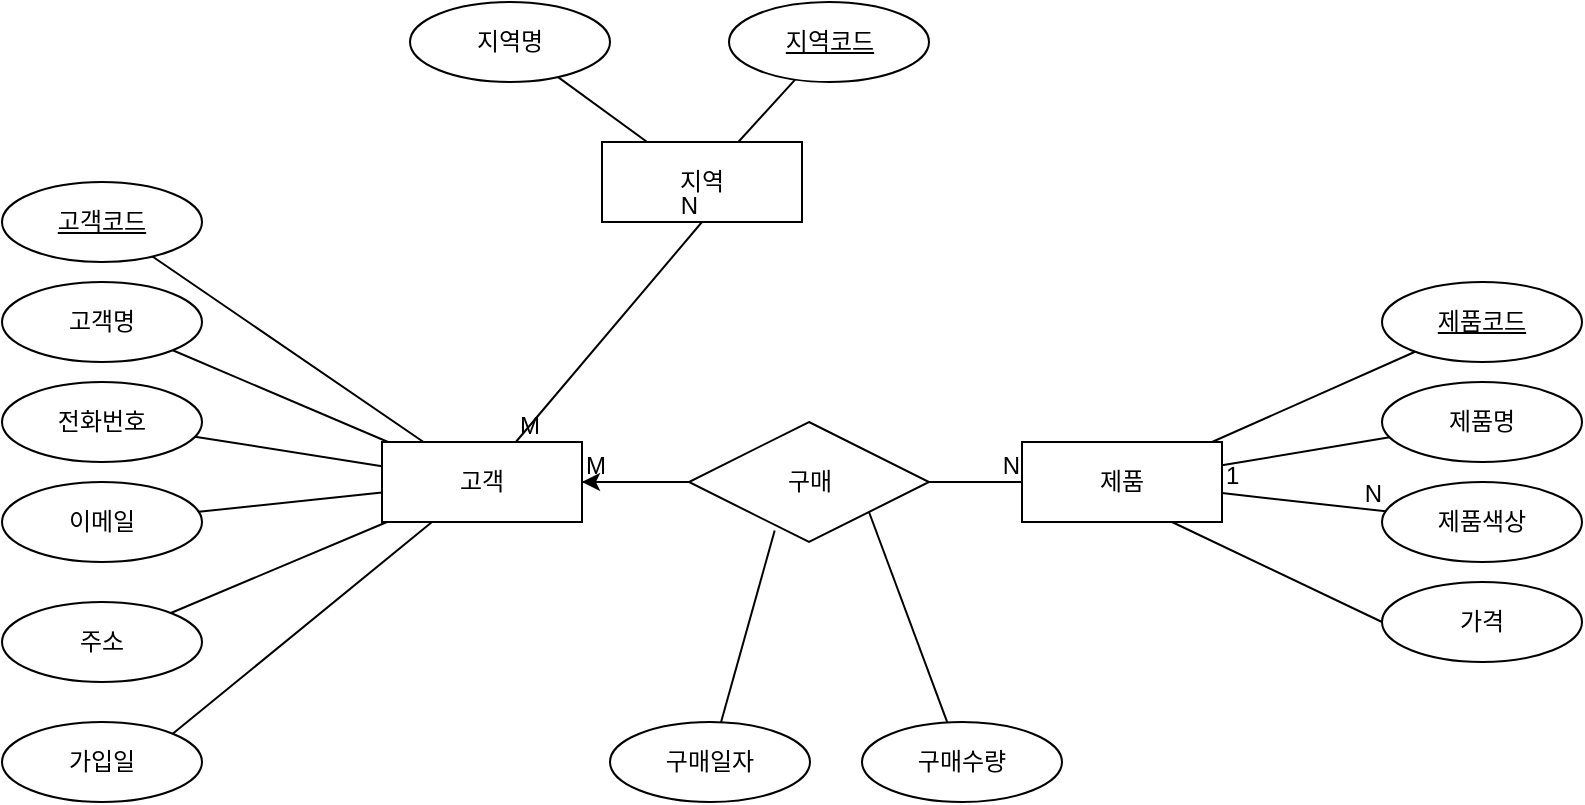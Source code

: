 <mxfile version="23.0.2" type="github">
  <diagram name="페이지-1" id="bGEVBG2FseXp_-AttUYg">
    <mxGraphModel dx="1446" dy="2026" grid="1" gridSize="10" guides="1" tooltips="1" connect="1" arrows="1" fold="1" page="1" pageScale="1" pageWidth="827" pageHeight="1169" math="0" shadow="0">
      <root>
        <mxCell id="0" />
        <mxCell id="1" parent="0" />
        <mxCell id="1sm2T6wGhZLUfVtQe32v-12" value="고객" style="whiteSpace=wrap;html=1;align=center;" vertex="1" parent="1">
          <mxGeometry x="200" y="210" width="100" height="40" as="geometry" />
        </mxCell>
        <mxCell id="1sm2T6wGhZLUfVtQe32v-14" value="제품" style="whiteSpace=wrap;html=1;align=center;" vertex="1" parent="1">
          <mxGeometry x="520" y="210" width="100" height="40" as="geometry" />
        </mxCell>
        <mxCell id="1sm2T6wGhZLUfVtQe32v-15" value="고객코드" style="ellipse;whiteSpace=wrap;html=1;align=center;fontStyle=4;" vertex="1" parent="1">
          <mxGeometry x="10" y="80" width="100" height="40" as="geometry" />
        </mxCell>
        <mxCell id="1sm2T6wGhZLUfVtQe32v-16" value="전화번호" style="ellipse;whiteSpace=wrap;html=1;align=center;" vertex="1" parent="1">
          <mxGeometry x="10" y="180" width="100" height="40" as="geometry" />
        </mxCell>
        <mxCell id="1sm2T6wGhZLUfVtQe32v-17" value="이메일" style="ellipse;whiteSpace=wrap;html=1;align=center;" vertex="1" parent="1">
          <mxGeometry x="10" y="230" width="100" height="40" as="geometry" />
        </mxCell>
        <mxCell id="1sm2T6wGhZLUfVtQe32v-18" value="주소" style="ellipse;whiteSpace=wrap;html=1;align=center;" vertex="1" parent="1">
          <mxGeometry x="10" y="290" width="100" height="40" as="geometry" />
        </mxCell>
        <mxCell id="1sm2T6wGhZLUfVtQe32v-19" value="고객명" style="ellipse;whiteSpace=wrap;html=1;align=center;" vertex="1" parent="1">
          <mxGeometry x="10" y="130" width="100" height="40" as="geometry" />
        </mxCell>
        <mxCell id="1sm2T6wGhZLUfVtQe32v-21" value="가입일" style="ellipse;whiteSpace=wrap;html=1;align=center;" vertex="1" parent="1">
          <mxGeometry x="10" y="350" width="100" height="40" as="geometry" />
        </mxCell>
        <mxCell id="1sm2T6wGhZLUfVtQe32v-23" value="가격" style="ellipse;whiteSpace=wrap;html=1;align=center;" vertex="1" parent="1">
          <mxGeometry x="700" y="280" width="100" height="40" as="geometry" />
        </mxCell>
        <mxCell id="1sm2T6wGhZLUfVtQe32v-24" value="제품색상" style="ellipse;whiteSpace=wrap;html=1;align=center;" vertex="1" parent="1">
          <mxGeometry x="700" y="230" width="100" height="40" as="geometry" />
        </mxCell>
        <mxCell id="1sm2T6wGhZLUfVtQe32v-25" value="제품명" style="ellipse;whiteSpace=wrap;html=1;align=center;" vertex="1" parent="1">
          <mxGeometry x="700" y="180" width="100" height="40" as="geometry" />
        </mxCell>
        <mxCell id="1sm2T6wGhZLUfVtQe32v-26" value="제품코드" style="ellipse;whiteSpace=wrap;html=1;align=center;fontStyle=4;" vertex="1" parent="1">
          <mxGeometry x="700" y="130" width="100" height="40" as="geometry" />
        </mxCell>
        <mxCell id="1sm2T6wGhZLUfVtQe32v-28" value="구매수량" style="ellipse;whiteSpace=wrap;html=1;align=center;" vertex="1" parent="1">
          <mxGeometry x="440" y="350" width="100" height="40" as="geometry" />
        </mxCell>
        <mxCell id="1sm2T6wGhZLUfVtQe32v-29" value="구매일자" style="ellipse;whiteSpace=wrap;html=1;align=center;" vertex="1" parent="1">
          <mxGeometry x="314" y="350" width="100" height="40" as="geometry" />
        </mxCell>
        <mxCell id="1sm2T6wGhZLUfVtQe32v-30" value="지역명" style="ellipse;whiteSpace=wrap;html=1;align=center;" vertex="1" parent="1">
          <mxGeometry x="214" y="-10" width="100" height="40" as="geometry" />
        </mxCell>
        <mxCell id="1sm2T6wGhZLUfVtQe32v-31" value="지역" style="whiteSpace=wrap;html=1;align=center;" vertex="1" parent="1">
          <mxGeometry x="310" y="60" width="100" height="40" as="geometry" />
        </mxCell>
        <mxCell id="1sm2T6wGhZLUfVtQe32v-32" value="" style="endArrow=none;html=1;rounded=0;exitX=1;exitY=0.5;exitDx=0;exitDy=0;" edge="1" parent="1" source="1sm2T6wGhZLUfVtQe32v-12" target="1sm2T6wGhZLUfVtQe32v-14">
          <mxGeometry relative="1" as="geometry">
            <mxPoint x="220" y="410" as="sourcePoint" />
            <mxPoint x="380" y="410" as="targetPoint" />
          </mxGeometry>
        </mxCell>
        <mxCell id="1sm2T6wGhZLUfVtQe32v-33" value="M" style="resizable=0;html=1;whiteSpace=wrap;align=left;verticalAlign=bottom;" connectable="0" vertex="1" parent="1sm2T6wGhZLUfVtQe32v-32">
          <mxGeometry x="-1" relative="1" as="geometry" />
        </mxCell>
        <mxCell id="1sm2T6wGhZLUfVtQe32v-34" value="N" style="resizable=0;html=1;whiteSpace=wrap;align=right;verticalAlign=bottom;" connectable="0" vertex="1" parent="1sm2T6wGhZLUfVtQe32v-32">
          <mxGeometry x="1" relative="1" as="geometry" />
        </mxCell>
        <mxCell id="1sm2T6wGhZLUfVtQe32v-42" value="" style="edgeStyle=orthogonalEdgeStyle;rounded=0;orthogonalLoop=1;jettySize=auto;html=1;" edge="1" parent="1" source="1sm2T6wGhZLUfVtQe32v-27" target="1sm2T6wGhZLUfVtQe32v-12">
          <mxGeometry relative="1" as="geometry" />
        </mxCell>
        <mxCell id="1sm2T6wGhZLUfVtQe32v-27" value="구매" style="shape=rhombus;perimeter=rhombusPerimeter;whiteSpace=wrap;html=1;align=center;" vertex="1" parent="1">
          <mxGeometry x="353.5" y="200" width="120" height="60" as="geometry" />
        </mxCell>
        <mxCell id="1sm2T6wGhZLUfVtQe32v-35" value="" style="endArrow=none;html=1;rounded=0;" edge="1" parent="1" source="1sm2T6wGhZLUfVtQe32v-14" target="1sm2T6wGhZLUfVtQe32v-24">
          <mxGeometry relative="1" as="geometry">
            <mxPoint x="300" y="280" as="sourcePoint" />
            <mxPoint x="520" y="280" as="targetPoint" />
          </mxGeometry>
        </mxCell>
        <mxCell id="1sm2T6wGhZLUfVtQe32v-36" value="1" style="resizable=0;html=1;whiteSpace=wrap;align=left;verticalAlign=bottom;" connectable="0" vertex="1" parent="1sm2T6wGhZLUfVtQe32v-35">
          <mxGeometry x="-1" relative="1" as="geometry" />
        </mxCell>
        <mxCell id="1sm2T6wGhZLUfVtQe32v-37" value="N" style="resizable=0;html=1;whiteSpace=wrap;align=right;verticalAlign=bottom;" connectable="0" vertex="1" parent="1sm2T6wGhZLUfVtQe32v-35">
          <mxGeometry x="1" relative="1" as="geometry" />
        </mxCell>
        <mxCell id="1sm2T6wGhZLUfVtQe32v-43" value="" style="endArrow=none;html=1;rounded=0;entryX=0.5;entryY=1;entryDx=0;entryDy=0;" edge="1" parent="1" source="1sm2T6wGhZLUfVtQe32v-12" target="1sm2T6wGhZLUfVtQe32v-31">
          <mxGeometry relative="1" as="geometry">
            <mxPoint x="220" y="410" as="sourcePoint" />
            <mxPoint x="380" y="410" as="targetPoint" />
          </mxGeometry>
        </mxCell>
        <mxCell id="1sm2T6wGhZLUfVtQe32v-44" value="M" style="resizable=0;html=1;whiteSpace=wrap;align=left;verticalAlign=bottom;" connectable="0" vertex="1" parent="1sm2T6wGhZLUfVtQe32v-43">
          <mxGeometry x="-1" relative="1" as="geometry" />
        </mxCell>
        <mxCell id="1sm2T6wGhZLUfVtQe32v-45" value="N" style="resizable=0;html=1;whiteSpace=wrap;align=right;verticalAlign=bottom;" connectable="0" vertex="1" parent="1sm2T6wGhZLUfVtQe32v-43">
          <mxGeometry x="1" relative="1" as="geometry" />
        </mxCell>
        <mxCell id="1sm2T6wGhZLUfVtQe32v-46" value="" style="endArrow=none;html=1;rounded=0;" edge="1" parent="1" source="1sm2T6wGhZLUfVtQe32v-12" target="1sm2T6wGhZLUfVtQe32v-15">
          <mxGeometry relative="1" as="geometry">
            <mxPoint x="220" y="410" as="sourcePoint" />
            <mxPoint x="380" y="410" as="targetPoint" />
          </mxGeometry>
        </mxCell>
        <mxCell id="1sm2T6wGhZLUfVtQe32v-47" value="" style="endArrow=none;html=1;rounded=0;entryX=1;entryY=1;entryDx=0;entryDy=0;" edge="1" parent="1" source="1sm2T6wGhZLUfVtQe32v-12" target="1sm2T6wGhZLUfVtQe32v-19">
          <mxGeometry relative="1" as="geometry">
            <mxPoint x="266" y="170" as="sourcePoint" />
            <mxPoint x="130" y="77" as="targetPoint" />
          </mxGeometry>
        </mxCell>
        <mxCell id="1sm2T6wGhZLUfVtQe32v-48" value="" style="endArrow=none;html=1;rounded=0;" edge="1" parent="1" source="1sm2T6wGhZLUfVtQe32v-12" target="1sm2T6wGhZLUfVtQe32v-16">
          <mxGeometry relative="1" as="geometry">
            <mxPoint x="286" y="163" as="sourcePoint" />
            <mxPoint x="150" y="70" as="targetPoint" />
          </mxGeometry>
        </mxCell>
        <mxCell id="1sm2T6wGhZLUfVtQe32v-49" value="" style="endArrow=none;html=1;rounded=0;" edge="1" parent="1" source="1sm2T6wGhZLUfVtQe32v-12" target="1sm2T6wGhZLUfVtQe32v-17">
          <mxGeometry relative="1" as="geometry">
            <mxPoint x="310" y="153" as="sourcePoint" />
            <mxPoint x="174" y="60" as="targetPoint" />
          </mxGeometry>
        </mxCell>
        <mxCell id="1sm2T6wGhZLUfVtQe32v-50" value="" style="endArrow=none;html=1;rounded=0;" edge="1" parent="1" source="1sm2T6wGhZLUfVtQe32v-12" target="1sm2T6wGhZLUfVtQe32v-18">
          <mxGeometry relative="1" as="geometry">
            <mxPoint x="221.65" y="280.09" as="sourcePoint" />
            <mxPoint x="129.65" y="290.09" as="targetPoint" />
          </mxGeometry>
        </mxCell>
        <mxCell id="1sm2T6wGhZLUfVtQe32v-51" value="" style="endArrow=none;html=1;rounded=0;entryX=0.357;entryY=0.905;entryDx=0;entryDy=0;entryPerimeter=0;" edge="1" parent="1" source="1sm2T6wGhZLUfVtQe32v-29" target="1sm2T6wGhZLUfVtQe32v-27">
          <mxGeometry relative="1" as="geometry">
            <mxPoint x="339.64" y="430" as="sourcePoint" />
            <mxPoint x="209.995" y="535.858" as="targetPoint" />
          </mxGeometry>
        </mxCell>
        <mxCell id="1sm2T6wGhZLUfVtQe32v-52" value="" style="endArrow=none;html=1;rounded=0;entryX=1;entryY=1;entryDx=0;entryDy=0;" edge="1" parent="1" source="1sm2T6wGhZLUfVtQe32v-28" target="1sm2T6wGhZLUfVtQe32v-27">
          <mxGeometry relative="1" as="geometry">
            <mxPoint x="369.64" y="440" as="sourcePoint" />
            <mxPoint x="239.995" y="545.858" as="targetPoint" />
          </mxGeometry>
        </mxCell>
        <mxCell id="1sm2T6wGhZLUfVtQe32v-53" value="" style="endArrow=none;html=1;rounded=0;entryX=0.75;entryY=1;entryDx=0;entryDy=0;exitX=0;exitY=0.5;exitDx=0;exitDy=0;" edge="1" parent="1" source="1sm2T6wGhZLUfVtQe32v-23" target="1sm2T6wGhZLUfVtQe32v-14">
          <mxGeometry relative="1" as="geometry">
            <mxPoint x="629.5" y="415" as="sourcePoint" />
            <mxPoint x="590.5" y="310" as="targetPoint" />
          </mxGeometry>
        </mxCell>
        <mxCell id="1sm2T6wGhZLUfVtQe32v-54" value="" style="endArrow=none;html=1;rounded=0;" edge="1" parent="1" source="1sm2T6wGhZLUfVtQe32v-25" target="1sm2T6wGhZLUfVtQe32v-14">
          <mxGeometry relative="1" as="geometry">
            <mxPoint x="685" y="325" as="sourcePoint" />
            <mxPoint x="580" y="275" as="targetPoint" />
          </mxGeometry>
        </mxCell>
        <mxCell id="1sm2T6wGhZLUfVtQe32v-55" value="" style="endArrow=none;html=1;rounded=0;" edge="1" parent="1" source="1sm2T6wGhZLUfVtQe32v-26" target="1sm2T6wGhZLUfVtQe32v-14">
          <mxGeometry relative="1" as="geometry">
            <mxPoint x="665" y="370" as="sourcePoint" />
            <mxPoint x="560" y="320" as="targetPoint" />
          </mxGeometry>
        </mxCell>
        <mxCell id="1sm2T6wGhZLUfVtQe32v-56" value="" style="endArrow=none;html=1;rounded=0;" edge="1" parent="1" source="1sm2T6wGhZLUfVtQe32v-30" target="1sm2T6wGhZLUfVtQe32v-31">
          <mxGeometry relative="1" as="geometry">
            <mxPoint x="642" y="100.1" as="sourcePoint" />
            <mxPoint x="540" y="145.1" as="targetPoint" />
          </mxGeometry>
        </mxCell>
        <mxCell id="1sm2T6wGhZLUfVtQe32v-57" value="" style="endArrow=none;html=1;rounded=0;" edge="1" parent="1" source="1sm2T6wGhZLUfVtQe32v-59" target="1sm2T6wGhZLUfVtQe32v-31">
          <mxGeometry relative="1" as="geometry">
            <mxPoint x="411.43" y="28.57" as="sourcePoint" />
            <mxPoint x="520" y="122.5" as="targetPoint" />
          </mxGeometry>
        </mxCell>
        <mxCell id="1sm2T6wGhZLUfVtQe32v-58" value="" style="endArrow=none;html=1;rounded=0;exitX=0.25;exitY=1;exitDx=0;exitDy=0;entryX=1;entryY=0;entryDx=0;entryDy=0;" edge="1" parent="1" source="1sm2T6wGhZLUfVtQe32v-12" target="1sm2T6wGhZLUfVtQe32v-21">
          <mxGeometry relative="1" as="geometry">
            <mxPoint x="237.56" y="300" as="sourcePoint" />
            <mxPoint x="129.56" y="346" as="targetPoint" />
          </mxGeometry>
        </mxCell>
        <mxCell id="1sm2T6wGhZLUfVtQe32v-59" value="지역코드" style="ellipse;whiteSpace=wrap;html=1;align=center;fontStyle=4;" vertex="1" parent="1">
          <mxGeometry x="373.5" y="-10" width="100" height="40" as="geometry" />
        </mxCell>
      </root>
    </mxGraphModel>
  </diagram>
</mxfile>

